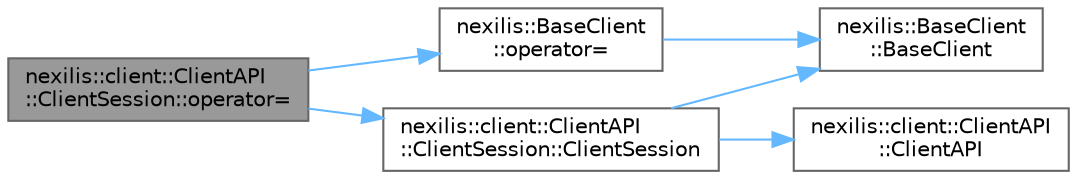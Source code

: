 digraph "nexilis::client::ClientAPI::ClientSession::operator="
{
 // LATEX_PDF_SIZE
  bgcolor="transparent";
  edge [fontname=Helvetica,fontsize=10,labelfontname=Helvetica,labelfontsize=10];
  node [fontname=Helvetica,fontsize=10,shape=box,height=0.2,width=0.4];
  rankdir="LR";
  Node1 [id="Node000001",label="nexilis::client::ClientAPI\l::ClientSession::operator=",height=0.2,width=0.4,color="gray40", fillcolor="grey60", style="filled", fontcolor="black",tooltip="Move assignment operator."];
  Node1 -> Node2 [id="edge1_Node000001_Node000002",color="steelblue1",style="solid",tooltip=" "];
  Node2 [id="Node000002",label="nexilis::client::ClientAPI\l::ClientSession::ClientSession",height=0.2,width=0.4,color="grey40", fillcolor="white", style="filled",URL="$d6/dca/classnexilis_1_1client_1_1ClientAPI_1_1ClientSession.html#a77bf5e930028ab22d8972afd94682afa",tooltip="Constuctor."];
  Node2 -> Node3 [id="edge2_Node000002_Node000003",color="steelblue1",style="solid",tooltip=" "];
  Node3 [id="Node000003",label="nexilis::BaseClient\l::BaseClient",height=0.2,width=0.4,color="grey40", fillcolor="white", style="filled",URL="$dc/dcb/classnexilis_1_1BaseClient.html#a94a60e9babe94d304b7c61522c2c6fc9",tooltip="Constructor."];
  Node2 -> Node4 [id="edge3_Node000002_Node000004",color="steelblue1",style="solid",tooltip=" "];
  Node4 [id="Node000004",label="nexilis::client::ClientAPI\l::ClientAPI",height=0.2,width=0.4,color="grey40", fillcolor="white", style="filled",URL="$d5/da0/classnexilis_1_1client_1_1ClientAPI.html#ae6bfc17f7b25e18b7ead3b24051907f8",tooltip="Constructor."];
  Node1 -> Node5 [id="edge4_Node000001_Node000005",color="steelblue1",style="solid",tooltip=" "];
  Node5 [id="Node000005",label="nexilis::BaseClient\l::operator=",height=0.2,width=0.4,color="grey40", fillcolor="white", style="filled",URL="$dc/dcb/classnexilis_1_1BaseClient.html#a94c7559807694deacc6545dc9d0d0629",tooltip="Move assignment operator."];
  Node5 -> Node3 [id="edge5_Node000005_Node000003",color="steelblue1",style="solid",tooltip=" "];
}
